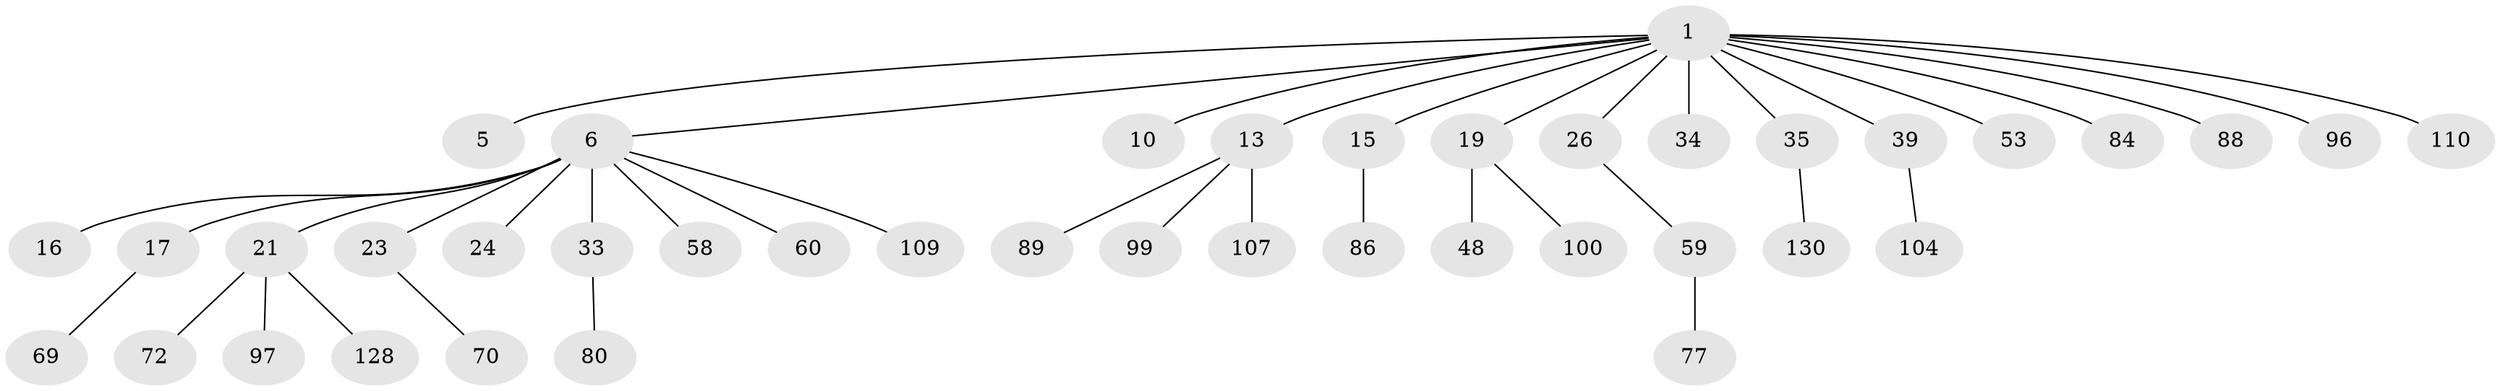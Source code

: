 // original degree distribution, {6: 0.02158273381294964, 4: 0.07194244604316546, 7: 0.007194244604316547, 2: 0.2446043165467626, 9: 0.007194244604316547, 3: 0.11510791366906475, 1: 0.5107913669064749, 5: 0.02158273381294964}
// Generated by graph-tools (version 1.1) at 2025/19/03/04/25 18:19:09]
// undirected, 41 vertices, 40 edges
graph export_dot {
graph [start="1"]
  node [color=gray90,style=filled];
  1 [super="+2+4+3"];
  5 [super="+78"];
  6 [super="+108+8+11+56+9+18+7"];
  10 [super="+83"];
  13 [super="+50+20+14+90+37"];
  15 [super="+28+31+54+73"];
  16 [super="+103+119"];
  17;
  19;
  21 [super="+85+42+25+43"];
  23 [super="+27+111"];
  24 [super="+47+30+133"];
  26 [super="+40"];
  33 [super="+101+41+36+45"];
  34;
  35 [super="+44"];
  39 [super="+124+74+57"];
  48 [super="+67"];
  53;
  58;
  59 [super="+117"];
  60;
  69;
  70 [super="+137"];
  72 [super="+114"];
  77;
  80;
  84 [super="+131"];
  86 [super="+106"];
  88 [super="+98"];
  89;
  96 [super="+102+105"];
  97 [super="+127"];
  99;
  100;
  104 [super="+135"];
  107;
  109;
  110;
  128;
  130;
  1 -- 13;
  1 -- 19;
  1 -- 88;
  1 -- 10;
  1 -- 6;
  1 -- 39;
  1 -- 96;
  1 -- 110;
  1 -- 15;
  1 -- 34;
  1 -- 35;
  1 -- 84;
  1 -- 5;
  1 -- 53;
  1 -- 26;
  6 -- 16;
  6 -- 17;
  6 -- 109;
  6 -- 33;
  6 -- 23;
  6 -- 24;
  6 -- 60;
  6 -- 58;
  6 -- 21;
  13 -- 107;
  13 -- 89;
  13 -- 99;
  15 -- 86;
  17 -- 69;
  19 -- 48;
  19 -- 100;
  21 -- 72;
  21 -- 97;
  21 -- 128;
  23 -- 70;
  26 -- 59;
  33 -- 80;
  35 -- 130;
  39 -- 104;
  59 -- 77;
}
